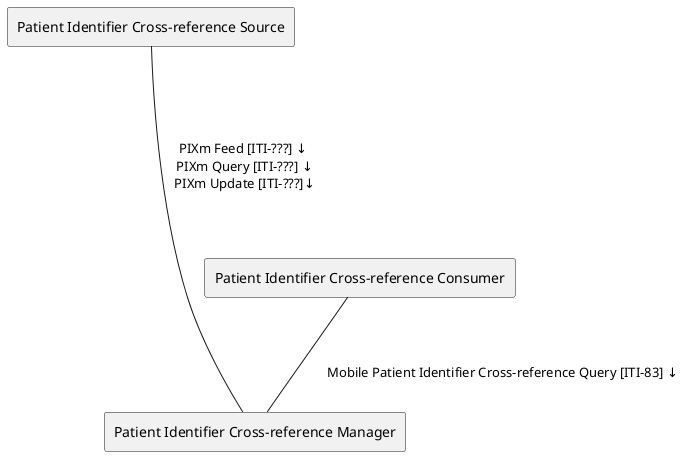 @startuml

agent "Patient Identifier Cross-reference Source" as Source
agent "Patient Identifier Cross-reference Consumer" as Consumer
agent "Patient Identifier Cross-reference Manager" as Manager


Source ---- Manager: "PIXm Feed [ITI-???] ↓\n PIXm Query [ITI-???] ↓\n PIXm Update [ITI-???]↓\n\n"
Consumer -- Manager : "\n\nMobile Patient Identifier Cross-reference Query [ITI-83] ↓"

@enduml
